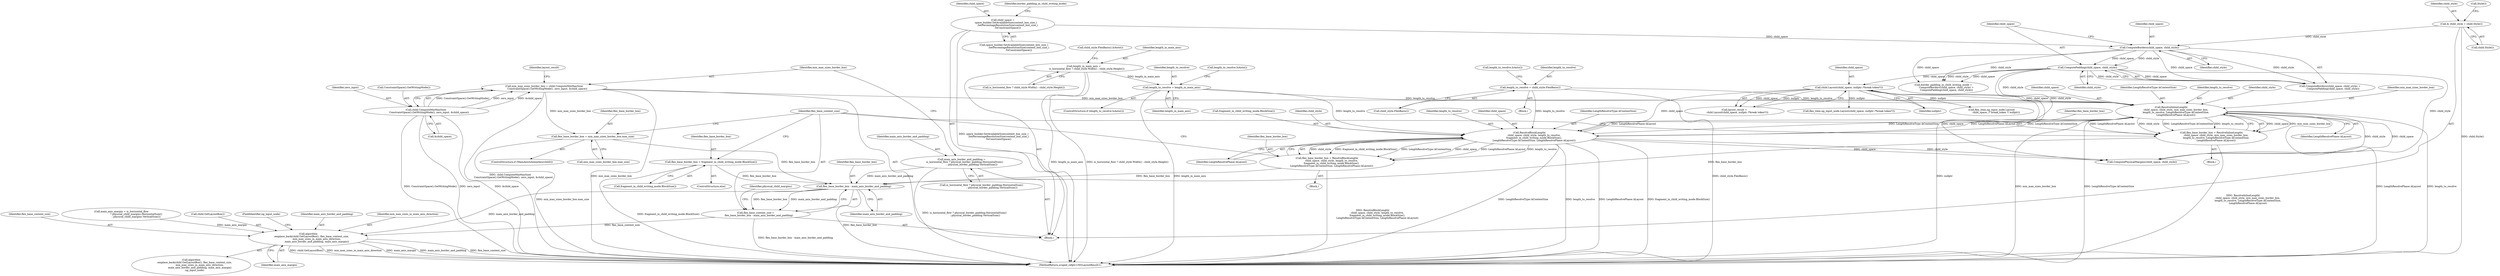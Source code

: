digraph "0_Chrome_69ec52bd0b32622770a25952386596ccb4ad6434@API" {
"1000286" [label="(Call,flex_base_border_box - main_axis_border_and_padding)"];
"1000236" [label="(Call,flex_base_border_box = min_max_sizes_border_box.max_size)"];
"1000206" [label="(Call,min_max_sizes_border_box = child.ComputeMinMaxSize(\n        ConstraintSpace().GetWritingMode(), zero_input, &child_space))"];
"1000208" [label="(Call,child.ComputeMinMaxSize(\n        ConstraintSpace().GetWritingMode(), zero_input, &child_space))"];
"1000274" [label="(Call,flex_base_border_box = ResolveBlockLength(\n            child_space, child_style, length_to_resolve,\n            fragment_in_child_writing_mode.BlockSize(),\n            LengthResolveType::kContentSize, LengthResolvePhase::kLayout))"];
"1000276" [label="(Call,ResolveBlockLength(\n            child_space, child_style, length_to_resolve,\n            fragment_in_child_writing_mode.BlockSize(),\n            LengthResolveType::kContentSize, LengthResolvePhase::kLayout))"];
"1000216" [label="(Call,child.Layout(child_space, nullptr /*break token*/))"];
"1000193" [label="(Call,ComputePadding(child_space, child_style))"];
"1000190" [label="(Call,ComputeBorders(child_space, child_style))"];
"1000183" [label="(Call,child_space =\n        space_builder.SetAvailableSize(content_box_size_)\n            .SetPercentageResolutionSize(content_box_size_)\n            .ToConstraintSpace())"];
"1000173" [label="(Call,& child_style = child.Style())"];
"1000253" [label="(Call,length_to_resolve = length_in_main_axis)"];
"1000222" [label="(Call,length_in_main_axis =\n        is_horizontal_flow ? child_style.Width() : child_style.Height())"];
"1000248" [label="(Call,length_to_resolve = child_style.FlexBasis())"];
"1000265" [label="(Call,ResolveInlineLength(\n            child_space, child_style, min_max_sizes_border_box,\n            length_to_resolve, LengthResolveType::kContentSize,\n            LengthResolvePhase::kLayout))"];
"1000263" [label="(Call,flex_base_border_box = ResolveInlineLength(\n            child_space, child_style, min_max_sizes_border_box,\n            length_to_resolve, LengthResolveType::kContentSize,\n            LengthResolvePhase::kLayout))"];
"1000242" [label="(Call,flex_base_border_box = fragment_in_child_writing_mode.BlockSize())"];
"1000198" [label="(Call,main_axis_border_and_padding =\n        is_horizontal_flow ? physical_border_padding.HorizontalSum()\n                           : physical_border_padding.VerticalSum())"];
"1000284" [label="(Call,flex_base_content_size =\n        flex_base_border_box - main_axis_border_and_padding)"];
"1000305" [label="(Call,algorithm\n        .emplace_back(child.GetLayoutBox(), flex_base_content_size,\n                      min_max_sizes_in_main_axis_direction,\n                      main_axis_border_and_padding, main_axis_margin))"];
"1000307" [label="(Identifier,flex_base_content_size)"];
"1000193" [label="(Call,ComputePadding(child_space, child_style))"];
"1000287" [label="(Identifier,flex_base_border_box)"];
"1000277" [label="(Identifier,child_space)"];
"1000184" [label="(Identifier,child_space)"];
"1000233" [label="(ControlStructure,if (MainAxisIsInlineAxis(child)))"];
"1000254" [label="(Identifier,length_to_resolve)"];
"1000269" [label="(Identifier,length_to_resolve)"];
"1000243" [label="(Identifier,flex_base_border_box)"];
"1000448" [label="(Call,flex_item.ng_input_node.Layout(child_space, nullptr /*break token*/))"];
"1000210" [label="(Identifier,zero_input)"];
"1000194" [label="(Identifier,child_space)"];
"1000218" [label="(Identifier,nullptr)"];
"1000223" [label="(Identifier,length_in_main_axis)"];
"1000296" [label="(Call,main_axis_margin = is_horizontal_flow\n                                      ? physical_child_margins.HorizontalSum()\n                                      : physical_child_margins.VerticalSum())"];
"1000242" [label="(Call,flex_base_border_box = fragment_in_child_writing_mode.BlockSize())"];
"1000262" [label="(Block,)"];
"1000255" [label="(Identifier,length_in_main_axis)"];
"1000590" [label="(Call,flex_item.ng_input_node.Layout(\n            child_space, /* break_token */ nullptr))"];
"1000188" [label="(Identifier,border_padding_in_child_writing_mode)"];
"1000187" [label="(Call,border_padding_in_child_writing_mode =\n        ComputeBorders(child_space, child_style) +\n        ComputePadding(child_space, child_style))"];
"1000200" [label="(Call,is_horizontal_flow ? physical_border_padding.HorizontalSum()\n                           : physical_border_padding.VerticalSum())"];
"1000267" [label="(Identifier,child_style)"];
"1000183" [label="(Call,child_space =\n        space_builder.SetAvailableSize(content_box_size_)\n            .SetPercentageResolutionSize(content_box_size_)\n            .ToConstraintSpace())"];
"1000215" [label="(Identifier,layout_result)"];
"1000244" [label="(Call,fragment_in_child_writing_mode.BlockSize())"];
"1000281" [label="(Identifier,LengthResolveType::kContentSize)"];
"1000251" [label="(ControlStructure,if (length_to_resolve.IsAuto()))"];
"1000217" [label="(Identifier,child_space)"];
"1000274" [label="(Call,flex_base_border_box = ResolveBlockLength(\n            child_space, child_style, length_to_resolve,\n            fragment_in_child_writing_mode.BlockSize(),\n            LengthResolveType::kContentSize, LengthResolvePhase::kLayout))"];
"1000174" [label="(Identifier,child_style)"];
"1000248" [label="(Call,length_to_resolve = child_style.FlexBasis())"];
"1000288" [label="(Identifier,main_axis_border_and_padding)"];
"1000214" [label="(Call,layout_result =\n        child.Layout(child_space, nullptr /*break token*/))"];
"1000258" [label="(Call,length_to_resolve.IsAuto())"];
"1000273" [label="(Block,)"];
"1000268" [label="(Identifier,min_max_sizes_border_box)"];
"1000198" [label="(Call,main_axis_border_and_padding =\n        is_horizontal_flow ? physical_border_padding.HorizontalSum()\n                           : physical_border_padding.VerticalSum())"];
"1000306" [label="(Call,child.GetLayoutBox())"];
"1000224" [label="(Call,is_horizontal_flow ? child_style.Width() : child_style.Height())"];
"1000241" [label="(ControlStructure,else)"];
"1000175" [label="(Call,child.Style())"];
"1000178" [label="(Call,Style())"];
"1000311" [label="(FieldIdentifier,ng_input_node)"];
"1000304" [label="(Call,algorithm\n        .emplace_back(child.GetLayoutBox(), flex_base_content_size,\n                      min_max_sizes_in_main_axis_direction,\n                      main_axis_border_and_padding, main_axis_margin)\n        .ng_input_node)"];
"1000292" [label="(Call,ComputePhysicalMargins(child_space, child_style))"];
"1000266" [label="(Identifier,child_space)"];
"1000275" [label="(Identifier,flex_base_border_box)"];
"1000270" [label="(Identifier,LengthResolveType::kContentSize)"];
"1000284" [label="(Call,flex_base_content_size =\n        flex_base_border_box - main_axis_border_and_padding)"];
"1000610" [label="(MethodReturn,scoped_refptr<NGLayoutResult>)"];
"1000286" [label="(Call,flex_base_border_box - main_axis_border_and_padding)"];
"1000173" [label="(Call,& child_style = child.Style())"];
"1000222" [label="(Call,length_in_main_axis =\n        is_horizontal_flow ? child_style.Width() : child_style.Height())"];
"1000236" [label="(Call,flex_base_border_box = min_max_sizes_border_box.max_size)"];
"1000280" [label="(Call,fragment_in_child_writing_mode.BlockSize())"];
"1000309" [label="(Identifier,main_axis_border_and_padding)"];
"1000265" [label="(Call,ResolveInlineLength(\n            child_space, child_style, min_max_sizes_border_box,\n            length_to_resolve, LengthResolveType::kContentSize,\n            LengthResolvePhase::kLayout))"];
"1000252" [label="(Call,length_to_resolve.IsAuto())"];
"1000305" [label="(Call,algorithm\n        .emplace_back(child.GetLayoutBox(), flex_base_content_size,\n                      min_max_sizes_in_main_axis_direction,\n                      main_axis_border_and_padding, main_axis_margin))"];
"1000192" [label="(Identifier,child_style)"];
"1000195" [label="(Identifier,child_style)"];
"1000249" [label="(Identifier,length_to_resolve)"];
"1000278" [label="(Identifier,child_style)"];
"1000279" [label="(Identifier,length_to_resolve)"];
"1000271" [label="(Identifier,LengthResolvePhase::kLayout)"];
"1000237" [label="(Identifier,flex_base_border_box)"];
"1000209" [label="(Call,ConstraintSpace().GetWritingMode())"];
"1000246" [label="(Block,)"];
"1000206" [label="(Call,min_max_sizes_border_box = child.ComputeMinMaxSize(\n        ConstraintSpace().GetWritingMode(), zero_input, &child_space))"];
"1000285" [label="(Identifier,flex_base_content_size)"];
"1000207" [label="(Identifier,min_max_sizes_border_box)"];
"1000185" [label="(Call,space_builder.SetAvailableSize(content_box_size_)\n            .SetPercentageResolutionSize(content_box_size_)\n            .ToConstraintSpace())"];
"1000238" [label="(Call,min_max_sizes_border_box.max_size)"];
"1000250" [label="(Call,child_style.FlexBasis())"];
"1000308" [label="(Identifier,min_max_sizes_in_main_axis_direction)"];
"1000211" [label="(Call,&child_space)"];
"1000253" [label="(Call,length_to_resolve = length_in_main_axis)"];
"1000291" [label="(Identifier,physical_child_margins)"];
"1000208" [label="(Call,child.ComputeMinMaxSize(\n        ConstraintSpace().GetWritingMode(), zero_input, &child_space))"];
"1000189" [label="(Call,ComputeBorders(child_space, child_style) +\n        ComputePadding(child_space, child_style))"];
"1000276" [label="(Call,ResolveBlockLength(\n            child_space, child_style, length_to_resolve,\n            fragment_in_child_writing_mode.BlockSize(),\n            LengthResolveType::kContentSize, LengthResolvePhase::kLayout))"];
"1000282" [label="(Identifier,LengthResolvePhase::kLayout)"];
"1000216" [label="(Call,child.Layout(child_space, nullptr /*break token*/))"];
"1000163" [label="(Block,)"];
"1000264" [label="(Identifier,flex_base_border_box)"];
"1000190" [label="(Call,ComputeBorders(child_space, child_style))"];
"1000310" [label="(Identifier,main_axis_margin)"];
"1000191" [label="(Identifier,child_space)"];
"1000263" [label="(Call,flex_base_border_box = ResolveInlineLength(\n            child_space, child_style, min_max_sizes_border_box,\n            length_to_resolve, LengthResolveType::kContentSize,\n            LengthResolvePhase::kLayout))"];
"1000199" [label="(Identifier,main_axis_border_and_padding)"];
"1000230" [label="(Call,child_style.FlexBasis().IsAuto())"];
"1000286" -> "1000284"  [label="AST: "];
"1000286" -> "1000288"  [label="CFG: "];
"1000287" -> "1000286"  [label="AST: "];
"1000288" -> "1000286"  [label="AST: "];
"1000284" -> "1000286"  [label="CFG: "];
"1000286" -> "1000610"  [label="DDG: flex_base_border_box"];
"1000286" -> "1000284"  [label="DDG: flex_base_border_box"];
"1000286" -> "1000284"  [label="DDG: main_axis_border_and_padding"];
"1000236" -> "1000286"  [label="DDG: flex_base_border_box"];
"1000274" -> "1000286"  [label="DDG: flex_base_border_box"];
"1000263" -> "1000286"  [label="DDG: flex_base_border_box"];
"1000242" -> "1000286"  [label="DDG: flex_base_border_box"];
"1000198" -> "1000286"  [label="DDG: main_axis_border_and_padding"];
"1000286" -> "1000305"  [label="DDG: main_axis_border_and_padding"];
"1000236" -> "1000233"  [label="AST: "];
"1000236" -> "1000238"  [label="CFG: "];
"1000237" -> "1000236"  [label="AST: "];
"1000238" -> "1000236"  [label="AST: "];
"1000285" -> "1000236"  [label="CFG: "];
"1000236" -> "1000610"  [label="DDG: min_max_sizes_border_box.max_size"];
"1000206" -> "1000236"  [label="DDG: min_max_sizes_border_box"];
"1000206" -> "1000163"  [label="AST: "];
"1000206" -> "1000208"  [label="CFG: "];
"1000207" -> "1000206"  [label="AST: "];
"1000208" -> "1000206"  [label="AST: "];
"1000215" -> "1000206"  [label="CFG: "];
"1000206" -> "1000610"  [label="DDG: child.ComputeMinMaxSize(\n        ConstraintSpace().GetWritingMode(), zero_input, &child_space)"];
"1000206" -> "1000610"  [label="DDG: min_max_sizes_border_box"];
"1000208" -> "1000206"  [label="DDG: ConstraintSpace().GetWritingMode()"];
"1000208" -> "1000206"  [label="DDG: zero_input"];
"1000208" -> "1000206"  [label="DDG: &child_space"];
"1000206" -> "1000265"  [label="DDG: min_max_sizes_border_box"];
"1000208" -> "1000211"  [label="CFG: "];
"1000209" -> "1000208"  [label="AST: "];
"1000210" -> "1000208"  [label="AST: "];
"1000211" -> "1000208"  [label="AST: "];
"1000208" -> "1000610"  [label="DDG: ConstraintSpace().GetWritingMode()"];
"1000208" -> "1000610"  [label="DDG: zero_input"];
"1000208" -> "1000610"  [label="DDG: &child_space"];
"1000274" -> "1000273"  [label="AST: "];
"1000274" -> "1000276"  [label="CFG: "];
"1000275" -> "1000274"  [label="AST: "];
"1000276" -> "1000274"  [label="AST: "];
"1000285" -> "1000274"  [label="CFG: "];
"1000274" -> "1000610"  [label="DDG: ResolveBlockLength(\n            child_space, child_style, length_to_resolve,\n            fragment_in_child_writing_mode.BlockSize(),\n            LengthResolveType::kContentSize, LengthResolvePhase::kLayout)"];
"1000276" -> "1000274"  [label="DDG: child_style"];
"1000276" -> "1000274"  [label="DDG: fragment_in_child_writing_mode.BlockSize()"];
"1000276" -> "1000274"  [label="DDG: LengthResolveType::kContentSize"];
"1000276" -> "1000274"  [label="DDG: child_space"];
"1000276" -> "1000274"  [label="DDG: LengthResolvePhase::kLayout"];
"1000276" -> "1000274"  [label="DDG: length_to_resolve"];
"1000276" -> "1000282"  [label="CFG: "];
"1000277" -> "1000276"  [label="AST: "];
"1000278" -> "1000276"  [label="AST: "];
"1000279" -> "1000276"  [label="AST: "];
"1000280" -> "1000276"  [label="AST: "];
"1000281" -> "1000276"  [label="AST: "];
"1000282" -> "1000276"  [label="AST: "];
"1000276" -> "1000610"  [label="DDG: LengthResolvePhase::kLayout"];
"1000276" -> "1000610"  [label="DDG: fragment_in_child_writing_mode.BlockSize()"];
"1000276" -> "1000610"  [label="DDG: LengthResolveType::kContentSize"];
"1000276" -> "1000610"  [label="DDG: length_to_resolve"];
"1000276" -> "1000265"  [label="DDG: LengthResolveType::kContentSize"];
"1000276" -> "1000265"  [label="DDG: LengthResolvePhase::kLayout"];
"1000216" -> "1000276"  [label="DDG: child_space"];
"1000193" -> "1000276"  [label="DDG: child_style"];
"1000253" -> "1000276"  [label="DDG: length_to_resolve"];
"1000248" -> "1000276"  [label="DDG: length_to_resolve"];
"1000265" -> "1000276"  [label="DDG: LengthResolveType::kContentSize"];
"1000265" -> "1000276"  [label="DDG: LengthResolvePhase::kLayout"];
"1000276" -> "1000292"  [label="DDG: child_space"];
"1000276" -> "1000292"  [label="DDG: child_style"];
"1000216" -> "1000214"  [label="AST: "];
"1000216" -> "1000218"  [label="CFG: "];
"1000217" -> "1000216"  [label="AST: "];
"1000218" -> "1000216"  [label="AST: "];
"1000214" -> "1000216"  [label="CFG: "];
"1000216" -> "1000610"  [label="DDG: nullptr"];
"1000216" -> "1000214"  [label="DDG: child_space"];
"1000216" -> "1000214"  [label="DDG: nullptr"];
"1000193" -> "1000216"  [label="DDG: child_space"];
"1000216" -> "1000265"  [label="DDG: child_space"];
"1000216" -> "1000292"  [label="DDG: child_space"];
"1000216" -> "1000448"  [label="DDG: nullptr"];
"1000216" -> "1000590"  [label="DDG: nullptr"];
"1000193" -> "1000189"  [label="AST: "];
"1000193" -> "1000195"  [label="CFG: "];
"1000194" -> "1000193"  [label="AST: "];
"1000195" -> "1000193"  [label="AST: "];
"1000189" -> "1000193"  [label="CFG: "];
"1000193" -> "1000187"  [label="DDG: child_space"];
"1000193" -> "1000187"  [label="DDG: child_style"];
"1000193" -> "1000189"  [label="DDG: child_space"];
"1000193" -> "1000189"  [label="DDG: child_style"];
"1000190" -> "1000193"  [label="DDG: child_space"];
"1000190" -> "1000193"  [label="DDG: child_style"];
"1000193" -> "1000265"  [label="DDG: child_style"];
"1000193" -> "1000292"  [label="DDG: child_style"];
"1000190" -> "1000189"  [label="AST: "];
"1000190" -> "1000192"  [label="CFG: "];
"1000191" -> "1000190"  [label="AST: "];
"1000192" -> "1000190"  [label="AST: "];
"1000194" -> "1000190"  [label="CFG: "];
"1000190" -> "1000187"  [label="DDG: child_space"];
"1000190" -> "1000187"  [label="DDG: child_style"];
"1000190" -> "1000189"  [label="DDG: child_space"];
"1000190" -> "1000189"  [label="DDG: child_style"];
"1000183" -> "1000190"  [label="DDG: child_space"];
"1000173" -> "1000190"  [label="DDG: child_style"];
"1000183" -> "1000163"  [label="AST: "];
"1000183" -> "1000185"  [label="CFG: "];
"1000184" -> "1000183"  [label="AST: "];
"1000185" -> "1000183"  [label="AST: "];
"1000188" -> "1000183"  [label="CFG: "];
"1000183" -> "1000610"  [label="DDG: space_builder.SetAvailableSize(content_box_size_)\n            .SetPercentageResolutionSize(content_box_size_)\n            .ToConstraintSpace()"];
"1000173" -> "1000163"  [label="AST: "];
"1000173" -> "1000175"  [label="CFG: "];
"1000174" -> "1000173"  [label="AST: "];
"1000175" -> "1000173"  [label="AST: "];
"1000178" -> "1000173"  [label="CFG: "];
"1000173" -> "1000610"  [label="DDG: child.Style()"];
"1000253" -> "1000251"  [label="AST: "];
"1000253" -> "1000255"  [label="CFG: "];
"1000254" -> "1000253"  [label="AST: "];
"1000255" -> "1000253"  [label="AST: "];
"1000258" -> "1000253"  [label="CFG: "];
"1000253" -> "1000610"  [label="DDG: length_in_main_axis"];
"1000222" -> "1000253"  [label="DDG: length_in_main_axis"];
"1000253" -> "1000265"  [label="DDG: length_to_resolve"];
"1000222" -> "1000163"  [label="AST: "];
"1000222" -> "1000224"  [label="CFG: "];
"1000223" -> "1000222"  [label="AST: "];
"1000224" -> "1000222"  [label="AST: "];
"1000230" -> "1000222"  [label="CFG: "];
"1000222" -> "1000610"  [label="DDG: length_in_main_axis"];
"1000222" -> "1000610"  [label="DDG: is_horizontal_flow ? child_style.Width() : child_style.Height()"];
"1000248" -> "1000246"  [label="AST: "];
"1000248" -> "1000250"  [label="CFG: "];
"1000249" -> "1000248"  [label="AST: "];
"1000250" -> "1000248"  [label="AST: "];
"1000252" -> "1000248"  [label="CFG: "];
"1000248" -> "1000610"  [label="DDG: child_style.FlexBasis()"];
"1000248" -> "1000265"  [label="DDG: length_to_resolve"];
"1000265" -> "1000263"  [label="AST: "];
"1000265" -> "1000271"  [label="CFG: "];
"1000266" -> "1000265"  [label="AST: "];
"1000267" -> "1000265"  [label="AST: "];
"1000268" -> "1000265"  [label="AST: "];
"1000269" -> "1000265"  [label="AST: "];
"1000270" -> "1000265"  [label="AST: "];
"1000271" -> "1000265"  [label="AST: "];
"1000263" -> "1000265"  [label="CFG: "];
"1000265" -> "1000610"  [label="DDG: length_to_resolve"];
"1000265" -> "1000610"  [label="DDG: min_max_sizes_border_box"];
"1000265" -> "1000610"  [label="DDG: LengthResolveType::kContentSize"];
"1000265" -> "1000610"  [label="DDG: LengthResolvePhase::kLayout"];
"1000265" -> "1000263"  [label="DDG: child_space"];
"1000265" -> "1000263"  [label="DDG: min_max_sizes_border_box"];
"1000265" -> "1000263"  [label="DDG: LengthResolvePhase::kLayout"];
"1000265" -> "1000263"  [label="DDG: child_style"];
"1000265" -> "1000263"  [label="DDG: LengthResolveType::kContentSize"];
"1000265" -> "1000263"  [label="DDG: length_to_resolve"];
"1000265" -> "1000292"  [label="DDG: child_space"];
"1000265" -> "1000292"  [label="DDG: child_style"];
"1000263" -> "1000262"  [label="AST: "];
"1000264" -> "1000263"  [label="AST: "];
"1000285" -> "1000263"  [label="CFG: "];
"1000263" -> "1000610"  [label="DDG: ResolveInlineLength(\n            child_space, child_style, min_max_sizes_border_box,\n            length_to_resolve, LengthResolveType::kContentSize,\n            LengthResolvePhase::kLayout)"];
"1000242" -> "1000241"  [label="AST: "];
"1000242" -> "1000244"  [label="CFG: "];
"1000243" -> "1000242"  [label="AST: "];
"1000244" -> "1000242"  [label="AST: "];
"1000285" -> "1000242"  [label="CFG: "];
"1000242" -> "1000610"  [label="DDG: fragment_in_child_writing_mode.BlockSize()"];
"1000198" -> "1000163"  [label="AST: "];
"1000198" -> "1000200"  [label="CFG: "];
"1000199" -> "1000198"  [label="AST: "];
"1000200" -> "1000198"  [label="AST: "];
"1000207" -> "1000198"  [label="CFG: "];
"1000198" -> "1000610"  [label="DDG: is_horizontal_flow ? physical_border_padding.HorizontalSum()\n                           : physical_border_padding.VerticalSum()"];
"1000284" -> "1000163"  [label="AST: "];
"1000285" -> "1000284"  [label="AST: "];
"1000291" -> "1000284"  [label="CFG: "];
"1000284" -> "1000610"  [label="DDG: flex_base_border_box - main_axis_border_and_padding"];
"1000284" -> "1000305"  [label="DDG: flex_base_content_size"];
"1000305" -> "1000304"  [label="AST: "];
"1000305" -> "1000310"  [label="CFG: "];
"1000306" -> "1000305"  [label="AST: "];
"1000307" -> "1000305"  [label="AST: "];
"1000308" -> "1000305"  [label="AST: "];
"1000309" -> "1000305"  [label="AST: "];
"1000310" -> "1000305"  [label="AST: "];
"1000311" -> "1000305"  [label="CFG: "];
"1000305" -> "1000610"  [label="DDG: main_axis_margin"];
"1000305" -> "1000610"  [label="DDG: main_axis_border_and_padding"];
"1000305" -> "1000610"  [label="DDG: flex_base_content_size"];
"1000305" -> "1000610"  [label="DDG: child.GetLayoutBox()"];
"1000305" -> "1000610"  [label="DDG: min_max_sizes_in_main_axis_direction"];
"1000296" -> "1000305"  [label="DDG: main_axis_margin"];
}
